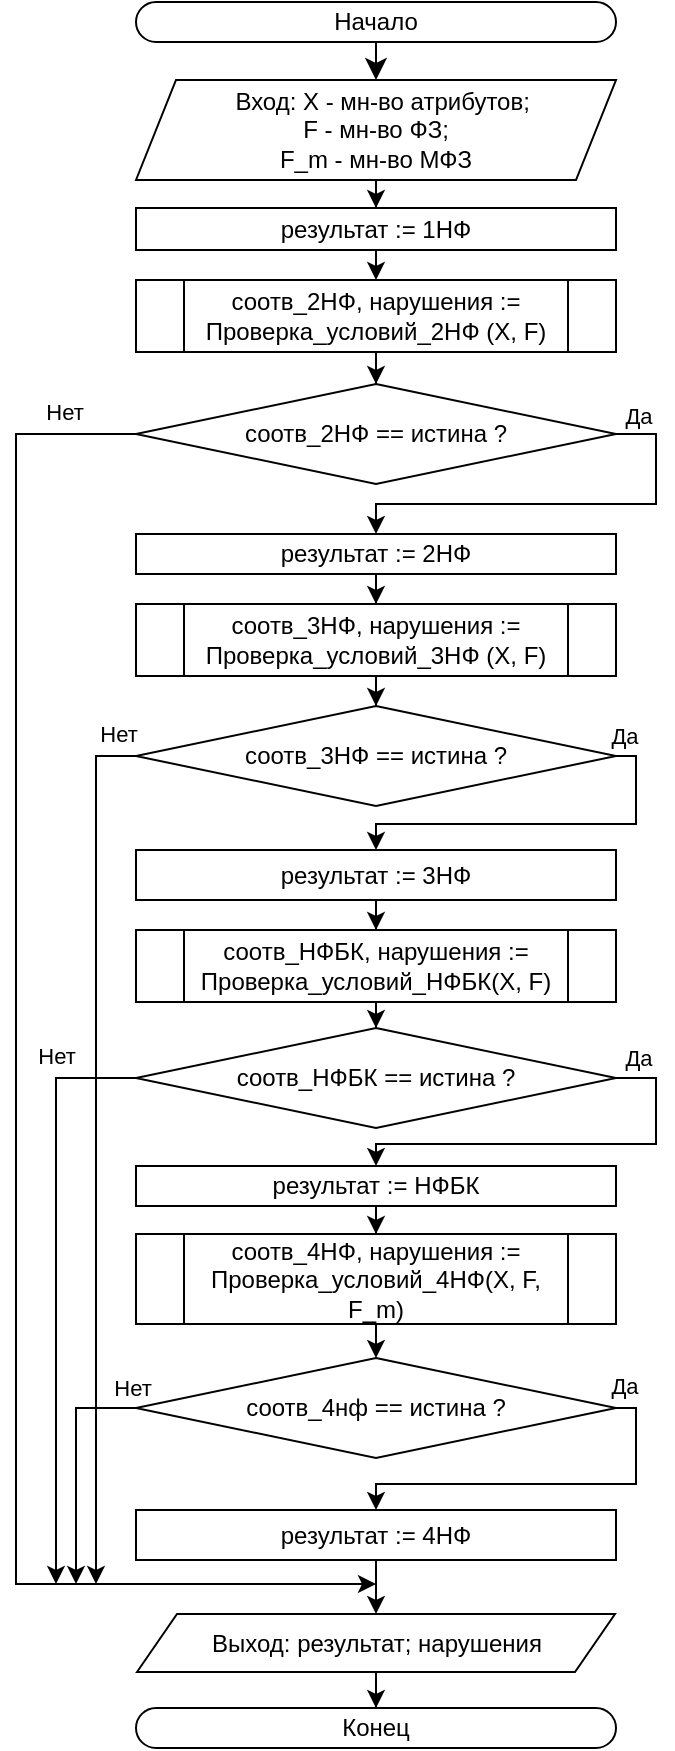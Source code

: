 <mxfile version="27.1.6">
  <diagram name="Страница — 1" id="BibZRDrp0kzFwa0rMVFs">
    <mxGraphModel dx="1574" dy="1080" grid="1" gridSize="10" guides="1" tooltips="1" connect="1" arrows="1" fold="1" page="1" pageScale="1" pageWidth="827" pageHeight="1169" math="0" shadow="0">
      <root>
        <mxCell id="0" />
        <mxCell id="1" parent="0" />
        <mxCell id="W5iqqItWEF1cjsAXMXW_-40" style="edgeStyle=none;curved=1;rounded=0;orthogonalLoop=1;jettySize=auto;html=1;entryX=0.5;entryY=0;entryDx=0;entryDy=0;fontSize=12;startSize=8;endSize=8;exitX=0.5;exitY=1;exitDx=0;exitDy=0;" parent="1" source="qHyrwzjfSi1_7lMJlQD4-1" target="W5iqqItWEF1cjsAXMXW_-42" edge="1">
          <mxGeometry relative="1" as="geometry">
            <mxPoint x="20" y="270" as="sourcePoint" />
          </mxGeometry>
        </mxCell>
        <mxCell id="W5iqqItWEF1cjsAXMXW_-72" style="edgeStyle=orthogonalEdgeStyle;rounded=0;orthogonalLoop=1;jettySize=auto;html=1;entryX=0.5;entryY=0;entryDx=0;entryDy=0;" parent="1" source="W5iqqItWEF1cjsAXMXW_-42" target="W5iqqItWEF1cjsAXMXW_-66" edge="1">
          <mxGeometry relative="1" as="geometry" />
        </mxCell>
        <mxCell id="W5iqqItWEF1cjsAXMXW_-42" value="&amp;nbsp; Вход: X - мн-во атрибутов;&lt;div&gt;F - мн-во ФЗ;&lt;/div&gt;&lt;div&gt;F_m - мн-во МФЗ&lt;/div&gt;" style="shape=parallelogram;perimeter=parallelogramPerimeter;whiteSpace=wrap;html=1;fixedSize=1;" parent="1" vertex="1">
          <mxGeometry x="-100" y="289" width="240" height="50" as="geometry" />
        </mxCell>
        <mxCell id="W5iqqItWEF1cjsAXMXW_-45" style="edgeStyle=orthogonalEdgeStyle;rounded=0;orthogonalLoop=1;jettySize=auto;html=1;" parent="1" source="W5iqqItWEF1cjsAXMXW_-44" edge="1">
          <mxGeometry relative="1" as="geometry">
            <mxPoint x="20" y="1041" as="targetPoint" />
            <Array as="points">
              <mxPoint x="-160" y="466" />
              <mxPoint x="-160" y="1041" />
            </Array>
          </mxGeometry>
        </mxCell>
        <mxCell id="W5iqqItWEF1cjsAXMXW_-81" style="edgeStyle=orthogonalEdgeStyle;rounded=0;orthogonalLoop=1;jettySize=auto;html=1;entryX=0.5;entryY=0;entryDx=0;entryDy=0;exitX=1;exitY=0.5;exitDx=0;exitDy=0;" parent="1" source="W5iqqItWEF1cjsAXMXW_-44" target="W5iqqItWEF1cjsAXMXW_-80" edge="1">
          <mxGeometry relative="1" as="geometry">
            <mxPoint x="110" y="463" as="sourcePoint" />
            <mxPoint x="75" y="524" as="targetPoint" />
            <Array as="points">
              <mxPoint x="160" y="466" />
              <mxPoint x="160" y="501" />
              <mxPoint x="20" y="501" />
            </Array>
          </mxGeometry>
        </mxCell>
        <mxCell id="W5iqqItWEF1cjsAXMXW_-78" style="edgeStyle=orthogonalEdgeStyle;rounded=0;orthogonalLoop=1;jettySize=auto;html=1;entryX=0.5;entryY=0;entryDx=0;entryDy=0;exitX=1;exitY=0.5;exitDx=0;exitDy=0;" parent="1" source="W5iqqItWEF1cjsAXMXW_-48" target="W5iqqItWEF1cjsAXMXW_-77" edge="1">
          <mxGeometry relative="1" as="geometry">
            <Array as="points">
              <mxPoint x="150" y="627" />
              <mxPoint x="150" y="661" />
              <mxPoint x="20" y="661" />
            </Array>
          </mxGeometry>
        </mxCell>
        <mxCell id="W5iqqItWEF1cjsAXMXW_-86" style="edgeStyle=orthogonalEdgeStyle;rounded=0;orthogonalLoop=1;jettySize=auto;html=1;" parent="1" source="W5iqqItWEF1cjsAXMXW_-48" edge="1">
          <mxGeometry relative="1" as="geometry">
            <mxPoint x="-120" y="1041" as="targetPoint" />
          </mxGeometry>
        </mxCell>
        <mxCell id="W5iqqItWEF1cjsAXMXW_-63" style="edgeStyle=orthogonalEdgeStyle;rounded=0;orthogonalLoop=1;jettySize=auto;html=1;entryX=0.5;entryY=0;entryDx=0;entryDy=0;exitX=1;exitY=0.5;exitDx=0;exitDy=0;" parent="1" source="W5iqqItWEF1cjsAXMXW_-59" target="W5iqqItWEF1cjsAXMXW_-74" edge="1">
          <mxGeometry relative="1" as="geometry">
            <Array as="points">
              <mxPoint x="160" y="788" />
              <mxPoint x="160" y="821" />
              <mxPoint x="20" y="821" />
            </Array>
          </mxGeometry>
        </mxCell>
        <mxCell id="W5iqqItWEF1cjsAXMXW_-87" style="edgeStyle=orthogonalEdgeStyle;rounded=0;orthogonalLoop=1;jettySize=auto;html=1;exitX=0;exitY=0.5;exitDx=0;exitDy=0;" parent="1" source="W5iqqItWEF1cjsAXMXW_-59" edge="1">
          <mxGeometry relative="1" as="geometry">
            <mxPoint x="-140" y="1041" as="targetPoint" />
            <Array as="points">
              <mxPoint x="-140" y="788" />
              <mxPoint x="-140" y="1041" />
            </Array>
          </mxGeometry>
        </mxCell>
        <mxCell id="W5iqqItWEF1cjsAXMXW_-60" style="edgeStyle=orthogonalEdgeStyle;rounded=0;orthogonalLoop=1;jettySize=auto;html=1;entryX=0.5;entryY=0;entryDx=0;entryDy=0;exitX=0.5;exitY=1;exitDx=0;exitDy=0;" parent="1" source="W5iqqItWEF1cjsAXMXW_-102" target="W5iqqItWEF1cjsAXMXW_-62" edge="1">
          <mxGeometry relative="1" as="geometry">
            <mxPoint x="25.03" y="940.0" as="sourcePoint" />
          </mxGeometry>
        </mxCell>
        <mxCell id="W5iqqItWEF1cjsAXMXW_-64" style="edgeStyle=orthogonalEdgeStyle;rounded=0;orthogonalLoop=1;jettySize=auto;html=1;entryX=0.5;entryY=0;entryDx=0;entryDy=0;exitX=1;exitY=0.5;exitDx=0;exitDy=0;" parent="1" source="W5iqqItWEF1cjsAXMXW_-62" target="W5iqqItWEF1cjsAXMXW_-73" edge="1">
          <mxGeometry relative="1" as="geometry">
            <mxPoint x="155" y="1064" as="targetPoint" />
            <Array as="points">
              <mxPoint x="150" y="953" />
              <mxPoint x="150" y="991" />
              <mxPoint x="20" y="991" />
            </Array>
          </mxGeometry>
        </mxCell>
        <mxCell id="W5iqqItWEF1cjsAXMXW_-88" style="edgeStyle=orthogonalEdgeStyle;rounded=0;orthogonalLoop=1;jettySize=auto;html=1;exitX=0;exitY=0.5;exitDx=0;exitDy=0;" parent="1" source="W5iqqItWEF1cjsAXMXW_-62" edge="1">
          <mxGeometry relative="1" as="geometry">
            <mxPoint x="-130" y="1041" as="targetPoint" />
            <Array as="points">
              <mxPoint x="-130" y="953" />
            </Array>
          </mxGeometry>
        </mxCell>
        <mxCell id="W5iqqItWEF1cjsAXMXW_-62" value="соотв_4нф == истина ?" style="rhombus;whiteSpace=wrap;html=1;" parent="1" vertex="1">
          <mxGeometry x="-100" y="928" width="240" height="50" as="geometry" />
        </mxCell>
        <mxCell id="qHyrwzjfSi1_7lMJlQD4-4" style="edgeStyle=orthogonalEdgeStyle;rounded=0;orthogonalLoop=1;jettySize=auto;html=1;entryX=0.5;entryY=0;entryDx=0;entryDy=0;" edge="1" parent="1" source="W5iqqItWEF1cjsAXMXW_-65" target="qHyrwzjfSi1_7lMJlQD4-3">
          <mxGeometry relative="1" as="geometry" />
        </mxCell>
        <mxCell id="W5iqqItWEF1cjsAXMXW_-65" value="Выход: результат;&amp;nbsp;&lt;span style=&quot;background-color: transparent; color: light-dark(rgb(0, 0, 0), rgb(255, 255, 255));&quot;&gt;нарушения&lt;/span&gt;" style="shape=parallelogram;perimeter=parallelogramPerimeter;whiteSpace=wrap;html=1;fixedSize=1;" parent="1" vertex="1">
          <mxGeometry x="-99.5" y="1056" width="239" height="29" as="geometry" />
        </mxCell>
        <mxCell id="W5iqqItWEF1cjsAXMXW_-68" style="edgeStyle=orthogonalEdgeStyle;rounded=0;orthogonalLoop=1;jettySize=auto;html=1;entryX=0.5;entryY=0;entryDx=0;entryDy=0;exitX=0.5;exitY=1;exitDx=0;exitDy=0;" parent="1" source="W5iqqItWEF1cjsAXMXW_-66" target="W5iqqItWEF1cjsAXMXW_-94" edge="1">
          <mxGeometry relative="1" as="geometry">
            <mxPoint x="20" y="394" as="targetPoint" />
            <Array as="points" />
          </mxGeometry>
        </mxCell>
        <mxCell id="W5iqqItWEF1cjsAXMXW_-66" value="результат := 1НФ" style="rounded=0;whiteSpace=wrap;html=1;" parent="1" vertex="1">
          <mxGeometry x="-100" y="353" width="240" height="21" as="geometry" />
        </mxCell>
        <mxCell id="qHyrwzjfSi1_7lMJlQD4-2" style="edgeStyle=orthogonalEdgeStyle;rounded=0;orthogonalLoop=1;jettySize=auto;html=1;entryX=0.5;entryY=0;entryDx=0;entryDy=0;" edge="1" parent="1" source="W5iqqItWEF1cjsAXMXW_-73" target="W5iqqItWEF1cjsAXMXW_-65">
          <mxGeometry relative="1" as="geometry" />
        </mxCell>
        <mxCell id="W5iqqItWEF1cjsAXMXW_-73" value="результат := 4НФ" style="rounded=0;whiteSpace=wrap;html=1;" parent="1" vertex="1">
          <mxGeometry x="-100" y="1004" width="240" height="25" as="geometry" />
        </mxCell>
        <mxCell id="W5iqqItWEF1cjsAXMXW_-105" style="edgeStyle=orthogonalEdgeStyle;rounded=0;orthogonalLoop=1;jettySize=auto;html=1;entryX=0.5;entryY=0;entryDx=0;entryDy=0;" parent="1" source="W5iqqItWEF1cjsAXMXW_-74" target="W5iqqItWEF1cjsAXMXW_-102" edge="1">
          <mxGeometry relative="1" as="geometry" />
        </mxCell>
        <mxCell id="W5iqqItWEF1cjsAXMXW_-74" value="результат := НФБК" style="rounded=0;whiteSpace=wrap;html=1;" parent="1" vertex="1">
          <mxGeometry x="-100" y="832" width="240" height="20" as="geometry" />
        </mxCell>
        <mxCell id="W5iqqItWEF1cjsAXMXW_-100" style="edgeStyle=orthogonalEdgeStyle;rounded=0;orthogonalLoop=1;jettySize=auto;html=1;entryX=0.5;entryY=0;entryDx=0;entryDy=0;" parent="1" source="W5iqqItWEF1cjsAXMXW_-77" target="W5iqqItWEF1cjsAXMXW_-99" edge="1">
          <mxGeometry relative="1" as="geometry" />
        </mxCell>
        <mxCell id="W5iqqItWEF1cjsAXMXW_-77" value="результат := 3НФ" style="rounded=0;whiteSpace=wrap;html=1;" parent="1" vertex="1">
          <mxGeometry x="-100" y="674" width="240" height="25" as="geometry" />
        </mxCell>
        <mxCell id="W5iqqItWEF1cjsAXMXW_-83" style="edgeStyle=orthogonalEdgeStyle;rounded=0;orthogonalLoop=1;jettySize=auto;html=1;entryX=0.5;entryY=0;entryDx=0;entryDy=0;" parent="1" source="W5iqqItWEF1cjsAXMXW_-80" target="W5iqqItWEF1cjsAXMXW_-97" edge="1">
          <mxGeometry relative="1" as="geometry">
            <mxPoint x="25.0" y="591" as="targetPoint" />
          </mxGeometry>
        </mxCell>
        <mxCell id="W5iqqItWEF1cjsAXMXW_-80" value="результат := 2НФ" style="rounded=0;whiteSpace=wrap;html=1;" parent="1" vertex="1">
          <mxGeometry x="-100" y="516" width="240" height="20" as="geometry" />
        </mxCell>
        <mxCell id="W5iqqItWEF1cjsAXMXW_-89" value="Нет" style="edgeLabel;html=1;align=center;verticalAlign=middle;resizable=0;points=[];" parent="1" vertex="1" connectable="0">
          <mxGeometry x="-140" y="454" as="geometry">
            <mxPoint x="4" y="1" as="offset" />
          </mxGeometry>
        </mxCell>
        <mxCell id="W5iqqItWEF1cjsAXMXW_-90" value="Нет" style="edgeLabel;html=1;align=center;verticalAlign=middle;resizable=0;points=[];" parent="1" vertex="1" connectable="0">
          <mxGeometry x="-99" y="614" as="geometry">
            <mxPoint x="-10" y="2" as="offset" />
          </mxGeometry>
        </mxCell>
        <mxCell id="W5iqqItWEF1cjsAXMXW_-91" value="Нет" style="edgeLabel;html=1;align=center;verticalAlign=middle;resizable=0;points=[];" parent="1" vertex="1" connectable="0">
          <mxGeometry x="-130" y="775" as="geometry">
            <mxPoint x="-10" y="2" as="offset" />
          </mxGeometry>
        </mxCell>
        <mxCell id="W5iqqItWEF1cjsAXMXW_-92" value="Нет" style="edgeLabel;html=1;align=center;verticalAlign=middle;resizable=0;points=[];" parent="1" vertex="1" connectable="0">
          <mxGeometry x="-92" y="941" as="geometry">
            <mxPoint x="-10" y="2" as="offset" />
          </mxGeometry>
        </mxCell>
        <mxCell id="W5iqqItWEF1cjsAXMXW_-95" style="edgeStyle=orthogonalEdgeStyle;rounded=0;orthogonalLoop=1;jettySize=auto;html=1;entryX=0.5;entryY=0;entryDx=0;entryDy=0;" parent="1" source="W5iqqItWEF1cjsAXMXW_-94" target="W5iqqItWEF1cjsAXMXW_-44" edge="1">
          <mxGeometry relative="1" as="geometry" />
        </mxCell>
        <mxCell id="W5iqqItWEF1cjsAXMXW_-94" value="соотв_2НФ, нарушения := Проверка_условий_2НФ (X, F)" style="shape=process;whiteSpace=wrap;html=1;backgroundOutline=1;" parent="1" vertex="1">
          <mxGeometry x="-100" y="389" width="240" height="36" as="geometry" />
        </mxCell>
        <mxCell id="W5iqqItWEF1cjsAXMXW_-44" value="соотв_2НФ == истина ?" style="rhombus;whiteSpace=wrap;html=1;" parent="1" vertex="1">
          <mxGeometry x="-100" y="441" width="240" height="50" as="geometry" />
        </mxCell>
        <mxCell id="W5iqqItWEF1cjsAXMXW_-98" style="edgeStyle=orthogonalEdgeStyle;rounded=0;orthogonalLoop=1;jettySize=auto;html=1;entryX=0.5;entryY=0;entryDx=0;entryDy=0;" parent="1" source="W5iqqItWEF1cjsAXMXW_-97" target="W5iqqItWEF1cjsAXMXW_-48" edge="1">
          <mxGeometry relative="1" as="geometry" />
        </mxCell>
        <mxCell id="W5iqqItWEF1cjsAXMXW_-97" value="соотв_3НФ, нарушения := Проверка_условий_3НФ (X, F)" style="shape=process;whiteSpace=wrap;html=1;backgroundOutline=1;" parent="1" vertex="1">
          <mxGeometry x="-100" y="551" width="240" height="36" as="geometry" />
        </mxCell>
        <mxCell id="W5iqqItWEF1cjsAXMXW_-101" style="edgeStyle=orthogonalEdgeStyle;rounded=0;orthogonalLoop=1;jettySize=auto;html=1;entryX=0.5;entryY=0;entryDx=0;entryDy=0;" parent="1" source="W5iqqItWEF1cjsAXMXW_-99" target="W5iqqItWEF1cjsAXMXW_-59" edge="1">
          <mxGeometry relative="1" as="geometry" />
        </mxCell>
        <mxCell id="W5iqqItWEF1cjsAXMXW_-99" value="соотв_НФБК, нарушения := Проверка_условий_НФБК(X, F)" style="shape=process;whiteSpace=wrap;html=1;backgroundOutline=1;" parent="1" vertex="1">
          <mxGeometry x="-100" y="714" width="240" height="36" as="geometry" />
        </mxCell>
        <mxCell id="W5iqqItWEF1cjsAXMXW_-48" value="соотв_3НФ == истина ?" style="rhombus;whiteSpace=wrap;html=1;" parent="1" vertex="1">
          <mxGeometry x="-100" y="602" width="240" height="50" as="geometry" />
        </mxCell>
        <mxCell id="W5iqqItWEF1cjsAXMXW_-59" value="соотв_НФБК == истина ?" style="rhombus;whiteSpace=wrap;html=1;" parent="1" vertex="1">
          <mxGeometry x="-100" y="763" width="240" height="50" as="geometry" />
        </mxCell>
        <mxCell id="W5iqqItWEF1cjsAXMXW_-102" value="соотв_4НФ, нарушения := Проверка_условий_4НФ(X, F, F_m)" style="shape=process;whiteSpace=wrap;html=1;backgroundOutline=1;" parent="1" vertex="1">
          <mxGeometry x="-100" y="866" width="240" height="45" as="geometry" />
        </mxCell>
        <mxCell id="W5iqqItWEF1cjsAXMXW_-109" value="Да" style="edgeLabel;html=1;align=center;verticalAlign=middle;resizable=0;points=[];" parent="1" vertex="1" connectable="0">
          <mxGeometry x="147.75" y="464" as="geometry">
            <mxPoint x="3" y="-7" as="offset" />
          </mxGeometry>
        </mxCell>
        <mxCell id="W5iqqItWEF1cjsAXMXW_-110" value="Да" style="edgeLabel;html=1;align=center;verticalAlign=middle;resizable=0;points=[];" parent="1" vertex="1" connectable="0">
          <mxGeometry x="150" y="613" as="geometry">
            <mxPoint x="-6" y="4" as="offset" />
          </mxGeometry>
        </mxCell>
        <mxCell id="W5iqqItWEF1cjsAXMXW_-111" value="Да" style="edgeLabel;html=1;align=center;verticalAlign=middle;resizable=0;points=[];" parent="1" vertex="1" connectable="0">
          <mxGeometry x="144.75" y="790" as="geometry">
            <mxPoint x="6" y="-12" as="offset" />
          </mxGeometry>
        </mxCell>
        <mxCell id="W5iqqItWEF1cjsAXMXW_-112" value="Да" style="edgeLabel;html=1;align=center;verticalAlign=middle;resizable=0;points=[];" parent="1" vertex="1" connectable="0">
          <mxGeometry x="142" y="953" as="geometry">
            <mxPoint x="2" y="-11" as="offset" />
          </mxGeometry>
        </mxCell>
        <mxCell id="qHyrwzjfSi1_7lMJlQD4-1" value="Начало" style="rounded=1;whiteSpace=wrap;html=1;arcSize=100;absoluteArcSize=1;" vertex="1" parent="1">
          <mxGeometry x="-100" y="250" width="240" height="20" as="geometry" />
        </mxCell>
        <mxCell id="qHyrwzjfSi1_7lMJlQD4-3" value="Конец" style="rounded=1;whiteSpace=wrap;html=1;arcSize=100;absoluteArcSize=1;" vertex="1" parent="1">
          <mxGeometry x="-100" y="1103" width="240" height="20" as="geometry" />
        </mxCell>
      </root>
    </mxGraphModel>
  </diagram>
</mxfile>
